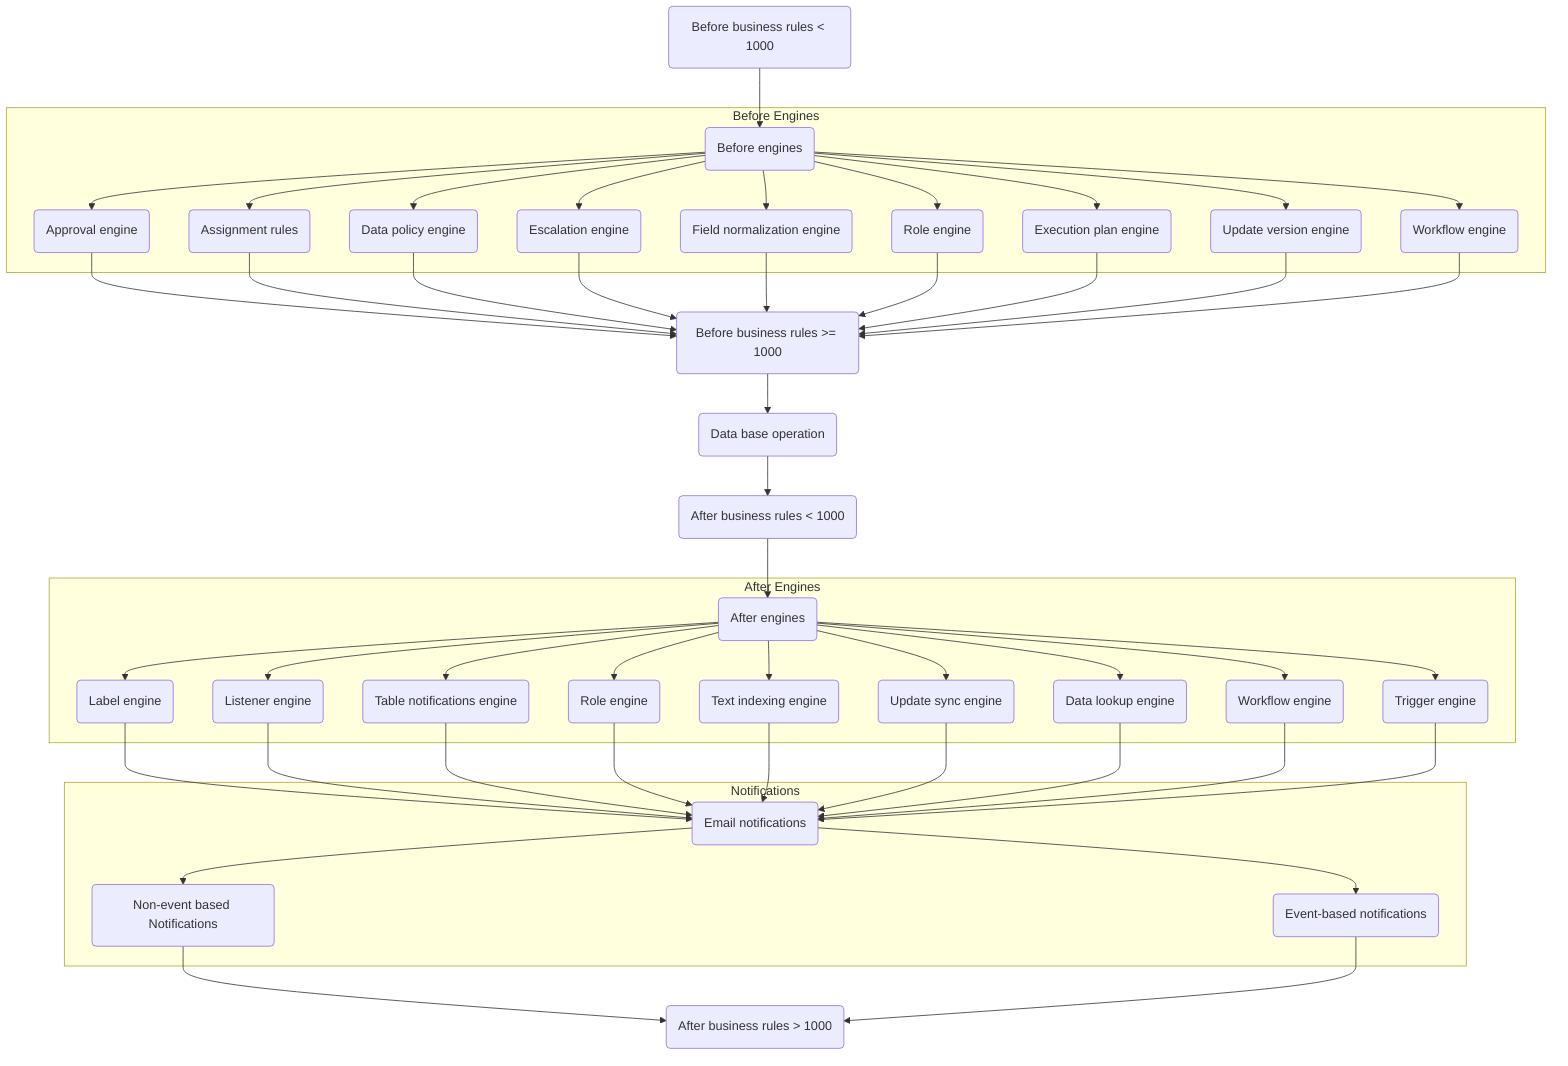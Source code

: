 graph TD
1(Before business rules < 1000)
2(Before engines)
2a(Approval engine)
2b(Assignment rules)
2c(Data policy engine)
2d(Escalation engine)
2e(Field normalization engine)
2f(Role engine)
2g(Execution plan engine)
2h(Update version engine)
2i(Workflow engine)
3(Before business rules >= 1000)
4(Data base operation)
5(After business rules < 1000)
6(After engines)
6a(Label engine)
6b(Listener engine)
6c(Table notifications engine)
6d(Role engine)
6e(Text indexing engine)
6f(Update sync engine)
6g(Data lookup engine)
6h(Workflow engine)
6i(Trigger engine)
7(Email notifications)
7a(Non-event based Notifications)
7b(Event-based notifications)
8(After business rules > 1000)

1 --> 2
subgraph Before Engines
    2 --> 2a
    2 --> 2b
    2 --> 2c
    2 --> 2d
    2 --> 2e
    2 --> 2f
    2 --> 2g
    2 --> 2h
    2 --> 2i
end
2a --> 3
2b --> 3
2c --> 3
2d --> 3
2e --> 3
2f --> 3
2g --> 3
2h --> 3
2i --> 3
3 --> 4
4 --> 5
5 --> 6
subgraph After Engines
    6 --> 6a
    6 --> 6b
    6 --> 6c
    6 --> 6d
    6 --> 6e
    6 --> 6f
    6 --> 6g
    6 --> 6h
    6 --> 6i
end
6a --> 7
6b --> 7
6c --> 7
6d --> 7
6e --> 7
6f --> 7
6g --> 7
6h --> 7
6i --> 7
subgraph Notifications
    7 --> 7a
    7 --> 7b
end
7a --> 8
7b --> 8